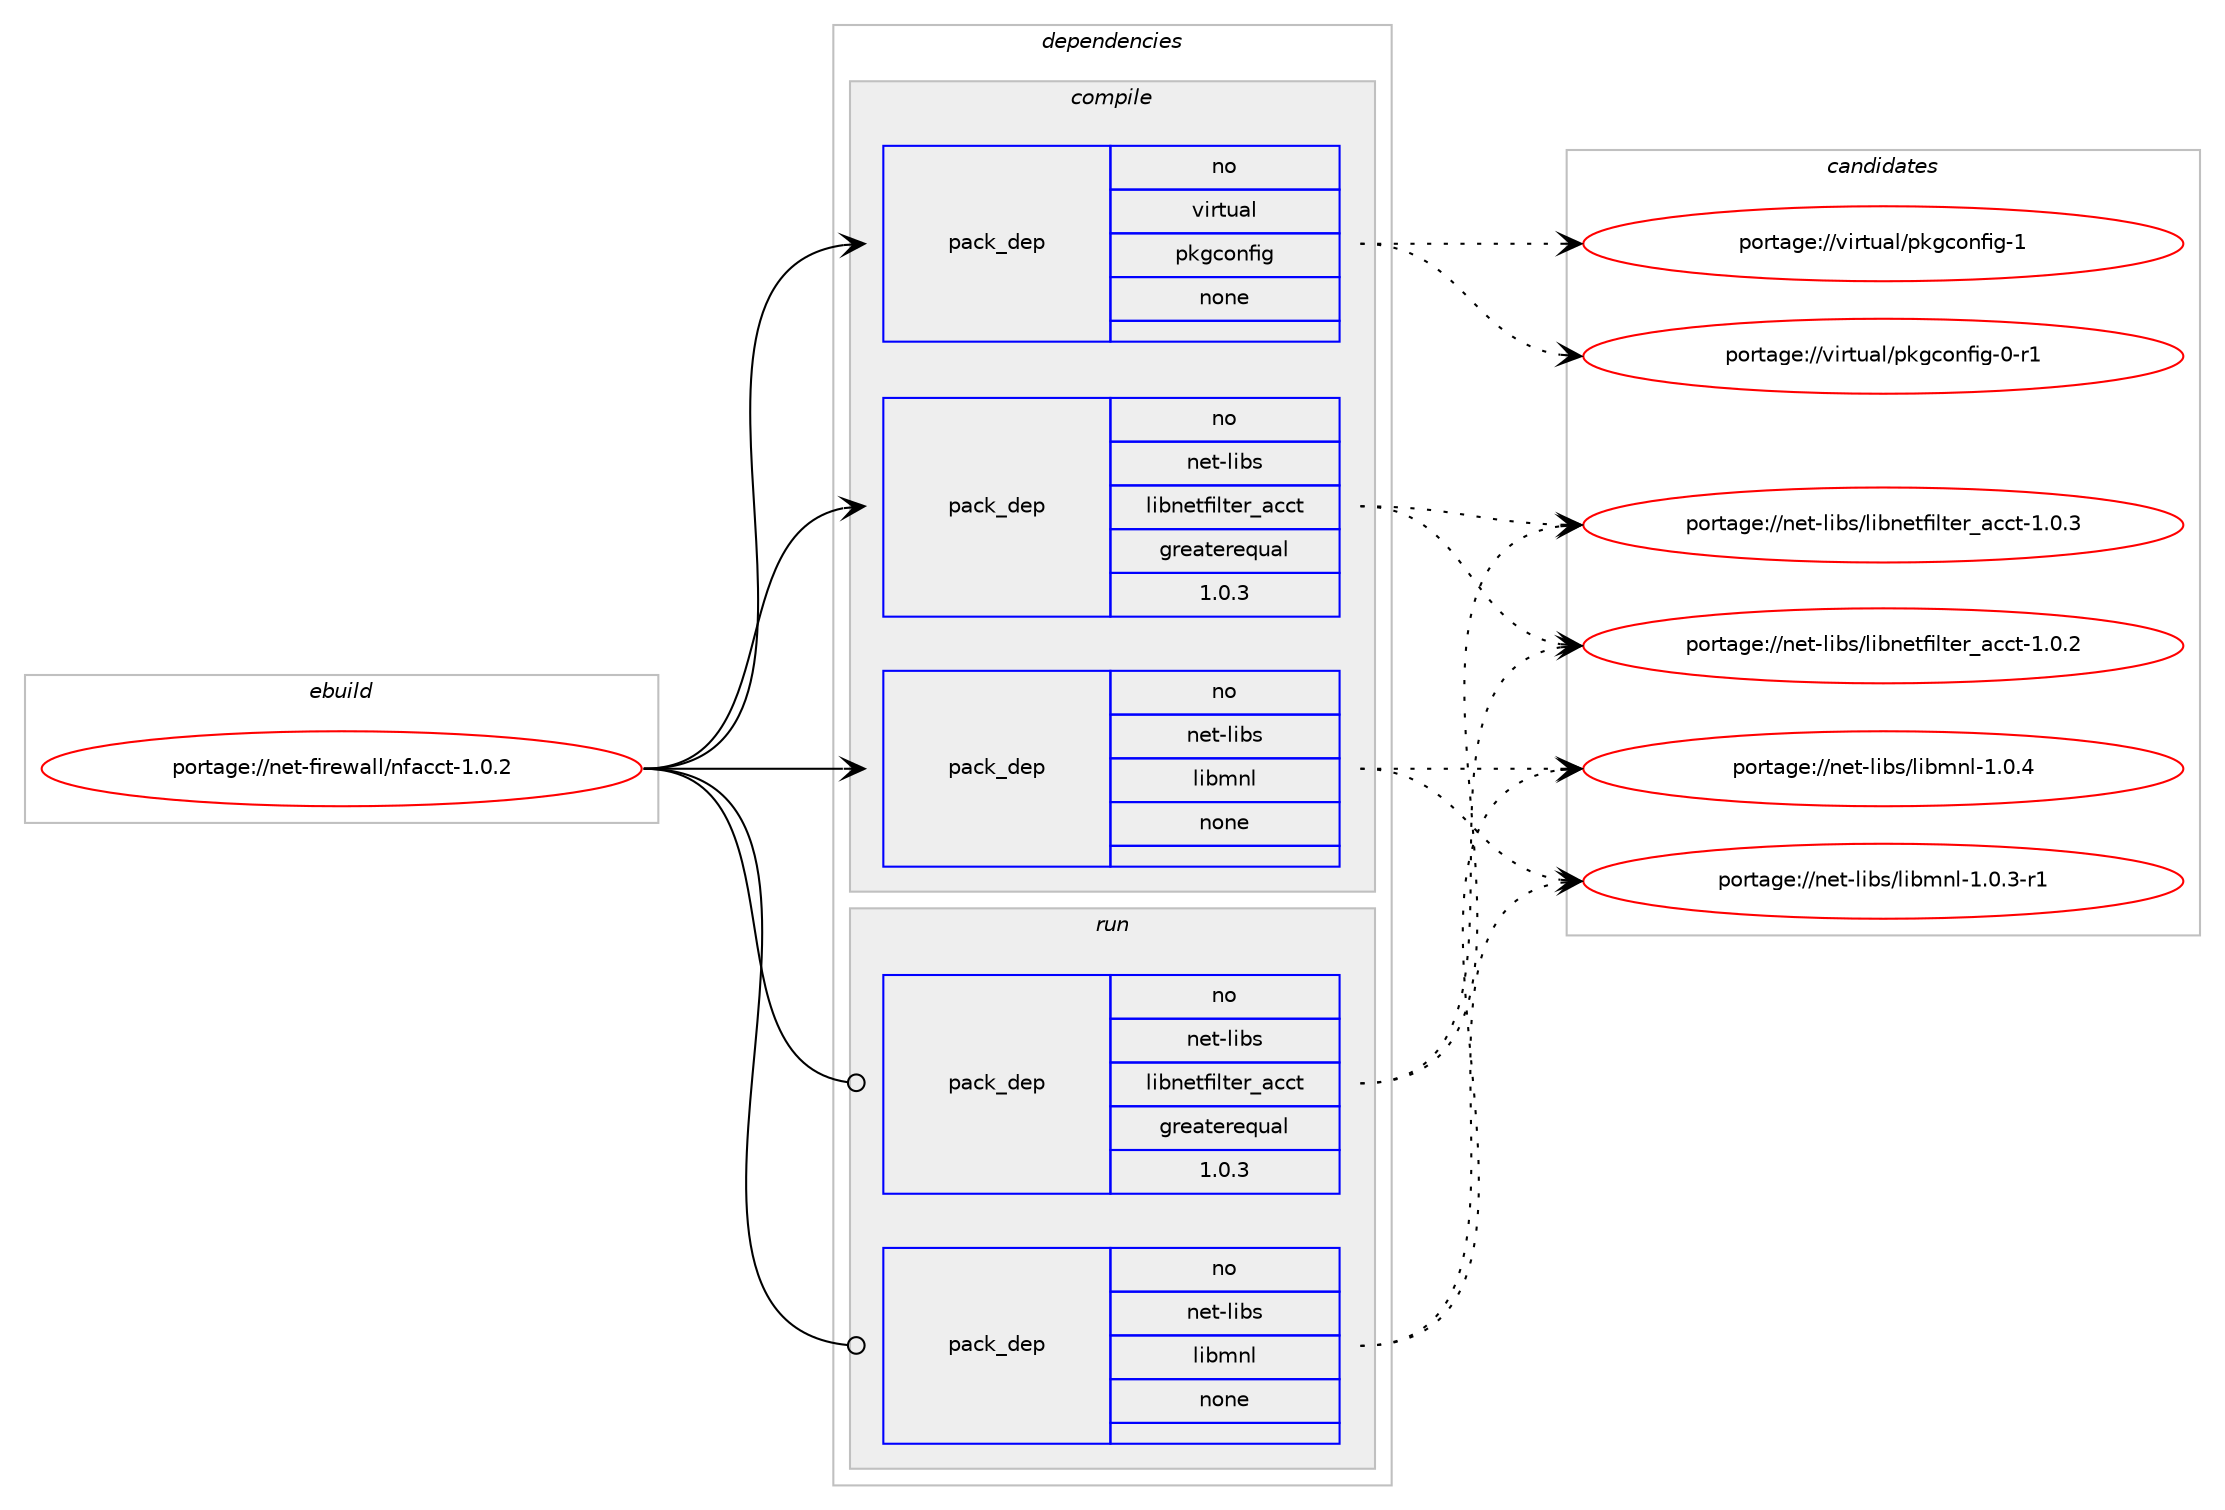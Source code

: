 digraph prolog {

# *************
# Graph options
# *************

newrank=true;
concentrate=true;
compound=true;
graph [rankdir=LR,fontname=Helvetica,fontsize=10,ranksep=1.5];#, ranksep=2.5, nodesep=0.2];
edge  [arrowhead=vee];
node  [fontname=Helvetica,fontsize=10];

# **********
# The ebuild
# **********

subgraph cluster_leftcol {
color=gray;
rank=same;
label=<<i>ebuild</i>>;
id [label="portage://net-firewall/nfacct-1.0.2", color=red, width=4, href="../net-firewall/nfacct-1.0.2.svg"];
}

# ****************
# The dependencies
# ****************

subgraph cluster_midcol {
color=gray;
label=<<i>dependencies</i>>;
subgraph cluster_compile {
fillcolor="#eeeeee";
style=filled;
label=<<i>compile</i>>;
subgraph pack102448 {
dependency133852 [label=<<TABLE BORDER="0" CELLBORDER="1" CELLSPACING="0" CELLPADDING="4" WIDTH="220"><TR><TD ROWSPAN="6" CELLPADDING="30">pack_dep</TD></TR><TR><TD WIDTH="110">no</TD></TR><TR><TD>net-libs</TD></TR><TR><TD>libmnl</TD></TR><TR><TD>none</TD></TR><TR><TD></TD></TR></TABLE>>, shape=none, color=blue];
}
id:e -> dependency133852:w [weight=20,style="solid",arrowhead="vee"];
subgraph pack102449 {
dependency133853 [label=<<TABLE BORDER="0" CELLBORDER="1" CELLSPACING="0" CELLPADDING="4" WIDTH="220"><TR><TD ROWSPAN="6" CELLPADDING="30">pack_dep</TD></TR><TR><TD WIDTH="110">no</TD></TR><TR><TD>net-libs</TD></TR><TR><TD>libnetfilter_acct</TD></TR><TR><TD>greaterequal</TD></TR><TR><TD>1.0.3</TD></TR></TABLE>>, shape=none, color=blue];
}
id:e -> dependency133853:w [weight=20,style="solid",arrowhead="vee"];
subgraph pack102450 {
dependency133854 [label=<<TABLE BORDER="0" CELLBORDER="1" CELLSPACING="0" CELLPADDING="4" WIDTH="220"><TR><TD ROWSPAN="6" CELLPADDING="30">pack_dep</TD></TR><TR><TD WIDTH="110">no</TD></TR><TR><TD>virtual</TD></TR><TR><TD>pkgconfig</TD></TR><TR><TD>none</TD></TR><TR><TD></TD></TR></TABLE>>, shape=none, color=blue];
}
id:e -> dependency133854:w [weight=20,style="solid",arrowhead="vee"];
}
subgraph cluster_compileandrun {
fillcolor="#eeeeee";
style=filled;
label=<<i>compile and run</i>>;
}
subgraph cluster_run {
fillcolor="#eeeeee";
style=filled;
label=<<i>run</i>>;
subgraph pack102451 {
dependency133855 [label=<<TABLE BORDER="0" CELLBORDER="1" CELLSPACING="0" CELLPADDING="4" WIDTH="220"><TR><TD ROWSPAN="6" CELLPADDING="30">pack_dep</TD></TR><TR><TD WIDTH="110">no</TD></TR><TR><TD>net-libs</TD></TR><TR><TD>libmnl</TD></TR><TR><TD>none</TD></TR><TR><TD></TD></TR></TABLE>>, shape=none, color=blue];
}
id:e -> dependency133855:w [weight=20,style="solid",arrowhead="odot"];
subgraph pack102452 {
dependency133856 [label=<<TABLE BORDER="0" CELLBORDER="1" CELLSPACING="0" CELLPADDING="4" WIDTH="220"><TR><TD ROWSPAN="6" CELLPADDING="30">pack_dep</TD></TR><TR><TD WIDTH="110">no</TD></TR><TR><TD>net-libs</TD></TR><TR><TD>libnetfilter_acct</TD></TR><TR><TD>greaterequal</TD></TR><TR><TD>1.0.3</TD></TR></TABLE>>, shape=none, color=blue];
}
id:e -> dependency133856:w [weight=20,style="solid",arrowhead="odot"];
}
}

# **************
# The candidates
# **************

subgraph cluster_choices {
rank=same;
color=gray;
label=<<i>candidates</i>>;

subgraph choice102448 {
color=black;
nodesep=1;
choice11010111645108105981154710810598109110108454946484652 [label="portage://net-libs/libmnl-1.0.4", color=red, width=4,href="../net-libs/libmnl-1.0.4.svg"];
choice110101116451081059811547108105981091101084549464846514511449 [label="portage://net-libs/libmnl-1.0.3-r1", color=red, width=4,href="../net-libs/libmnl-1.0.3-r1.svg"];
dependency133852:e -> choice11010111645108105981154710810598109110108454946484652:w [style=dotted,weight="100"];
dependency133852:e -> choice110101116451081059811547108105981091101084549464846514511449:w [style=dotted,weight="100"];
}
subgraph choice102449 {
color=black;
nodesep=1;
choice1101011164510810598115471081059811010111610210510811610111495979999116454946484651 [label="portage://net-libs/libnetfilter_acct-1.0.3", color=red, width=4,href="../net-libs/libnetfilter_acct-1.0.3.svg"];
choice1101011164510810598115471081059811010111610210510811610111495979999116454946484650 [label="portage://net-libs/libnetfilter_acct-1.0.2", color=red, width=4,href="../net-libs/libnetfilter_acct-1.0.2.svg"];
dependency133853:e -> choice1101011164510810598115471081059811010111610210510811610111495979999116454946484651:w [style=dotted,weight="100"];
dependency133853:e -> choice1101011164510810598115471081059811010111610210510811610111495979999116454946484650:w [style=dotted,weight="100"];
}
subgraph choice102450 {
color=black;
nodesep=1;
choice1181051141161179710847112107103991111101021051034549 [label="portage://virtual/pkgconfig-1", color=red, width=4,href="../virtual/pkgconfig-1.svg"];
choice11810511411611797108471121071039911111010210510345484511449 [label="portage://virtual/pkgconfig-0-r1", color=red, width=4,href="../virtual/pkgconfig-0-r1.svg"];
dependency133854:e -> choice1181051141161179710847112107103991111101021051034549:w [style=dotted,weight="100"];
dependency133854:e -> choice11810511411611797108471121071039911111010210510345484511449:w [style=dotted,weight="100"];
}
subgraph choice102451 {
color=black;
nodesep=1;
choice11010111645108105981154710810598109110108454946484652 [label="portage://net-libs/libmnl-1.0.4", color=red, width=4,href="../net-libs/libmnl-1.0.4.svg"];
choice110101116451081059811547108105981091101084549464846514511449 [label="portage://net-libs/libmnl-1.0.3-r1", color=red, width=4,href="../net-libs/libmnl-1.0.3-r1.svg"];
dependency133855:e -> choice11010111645108105981154710810598109110108454946484652:w [style=dotted,weight="100"];
dependency133855:e -> choice110101116451081059811547108105981091101084549464846514511449:w [style=dotted,weight="100"];
}
subgraph choice102452 {
color=black;
nodesep=1;
choice1101011164510810598115471081059811010111610210510811610111495979999116454946484651 [label="portage://net-libs/libnetfilter_acct-1.0.3", color=red, width=4,href="../net-libs/libnetfilter_acct-1.0.3.svg"];
choice1101011164510810598115471081059811010111610210510811610111495979999116454946484650 [label="portage://net-libs/libnetfilter_acct-1.0.2", color=red, width=4,href="../net-libs/libnetfilter_acct-1.0.2.svg"];
dependency133856:e -> choice1101011164510810598115471081059811010111610210510811610111495979999116454946484651:w [style=dotted,weight="100"];
dependency133856:e -> choice1101011164510810598115471081059811010111610210510811610111495979999116454946484650:w [style=dotted,weight="100"];
}
}

}
